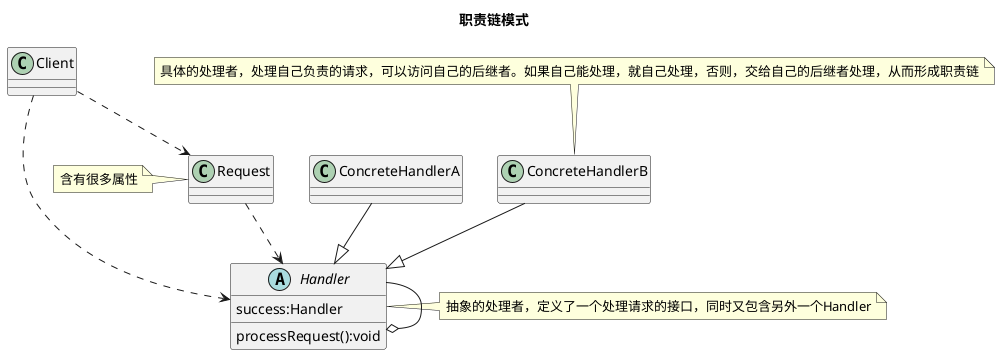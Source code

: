 @startuml
title:职责链模式
abstract class Handler{
    processRequest():void
    success:Handler
}
note right:抽象的处理者，定义了一个处理请求的接口，同时又包含另外一个Handler

class ConcreteHandlerA

class ConcreteHandlerB
note top: 具体的处理者，处理自己负责的请求，可以访问自己的后继者。如果自己能处理，就自己处理，否则，交给自己的后继者处理，从而形成职责链
ConcreteHandlerA --|> Handler
ConcreteHandlerB --|> Handler
Handler --o Handler

class Request
note left:含有很多属性
Request ..> Handler
class Client
Client ..> Request
Client ..> Handler
@enduml